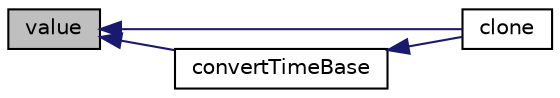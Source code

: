 digraph "value"
{
  bgcolor="transparent";
  edge [fontname="Helvetica",fontsize="10",labelfontname="Helvetica",labelfontsize="10"];
  node [fontname="Helvetica",fontsize="10",shape=record];
  rankdir="LR";
  Node1 [label="value",height=0.2,width=0.4,color="black", fillcolor="grey75", style="filled", fontcolor="black"];
  Node1 -> Node2 [dir="back",color="midnightblue",fontsize="10",style="solid",fontname="Helvetica"];
  Node2 [label="clone",height=0.2,width=0.4,color="black",URL="$a01929.html#a8241803f9d915700e95faa5e32bf9bc3",tooltip="Construct and return a clone. "];
  Node1 -> Node3 [dir="back",color="midnightblue",fontsize="10",style="solid",fontname="Helvetica"];
  Node3 [label="convertTimeBase",height=0.2,width=0.4,color="black",URL="$a01929.html#af4b04bcaf124d852d36e028312c3c9a6",tooltip="Convert time. "];
  Node3 -> Node2 [dir="back",color="midnightblue",fontsize="10",style="solid",fontname="Helvetica"];
}
